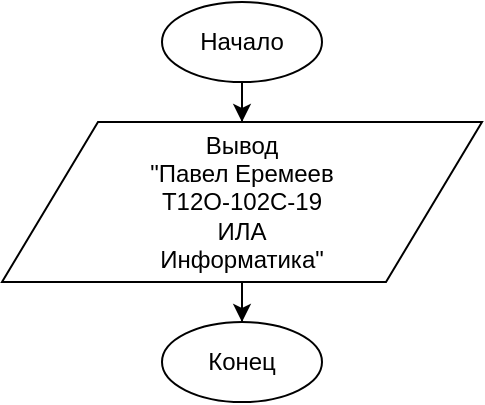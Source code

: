 <mxfile version="14.3.0" type="device"><diagram id="rqQzgaqE5HwuQP4C6qzI" name="Page-1"><mxGraphModel dx="872" dy="507" grid="1" gridSize="10" guides="1" tooltips="1" connect="1" arrows="1" fold="1" page="1" pageScale="1" pageWidth="827" pageHeight="1169" math="0" shadow="0"><root><mxCell id="0"/><mxCell id="1" parent="0"/><mxCell id="X6TsaH43rsw3EuDzbanR-1" style="edgeStyle=orthogonalEdgeStyle;rounded=0;orthogonalLoop=1;jettySize=auto;html=1;entryX=0.5;entryY=0;entryDx=0;entryDy=0;" edge="1" parent="1" source="X6TsaH43rsw3EuDzbanR-2" target="X6TsaH43rsw3EuDzbanR-4"><mxGeometry relative="1" as="geometry"/></mxCell><mxCell id="X6TsaH43rsw3EuDzbanR-2" value="Начало" style="ellipse;whiteSpace=wrap;html=1;" vertex="1" parent="1"><mxGeometry x="330" y="160" width="80" height="40" as="geometry"/></mxCell><mxCell id="X6TsaH43rsw3EuDzbanR-3" style="edgeStyle=orthogonalEdgeStyle;rounded=0;orthogonalLoop=1;jettySize=auto;html=1;entryX=0.5;entryY=0;entryDx=0;entryDy=0;" edge="1" parent="1" source="X6TsaH43rsw3EuDzbanR-4" target="X6TsaH43rsw3EuDzbanR-5"><mxGeometry relative="1" as="geometry"/></mxCell><mxCell id="X6TsaH43rsw3EuDzbanR-4" value="Вывод &lt;br&gt;&quot;Павел Еремеев&lt;br&gt;Т12О-102С-19&lt;br&gt;ИЛА&lt;br&gt;Информатика&quot;" style="shape=parallelogram;perimeter=parallelogramPerimeter;whiteSpace=wrap;html=1;" vertex="1" parent="1"><mxGeometry x="250" y="220" width="240" height="80" as="geometry"/></mxCell><mxCell id="X6TsaH43rsw3EuDzbanR-5" value="Конец" style="ellipse;whiteSpace=wrap;html=1;" vertex="1" parent="1"><mxGeometry x="330" y="320" width="80" height="40" as="geometry"/></mxCell></root></mxGraphModel></diagram></mxfile>
